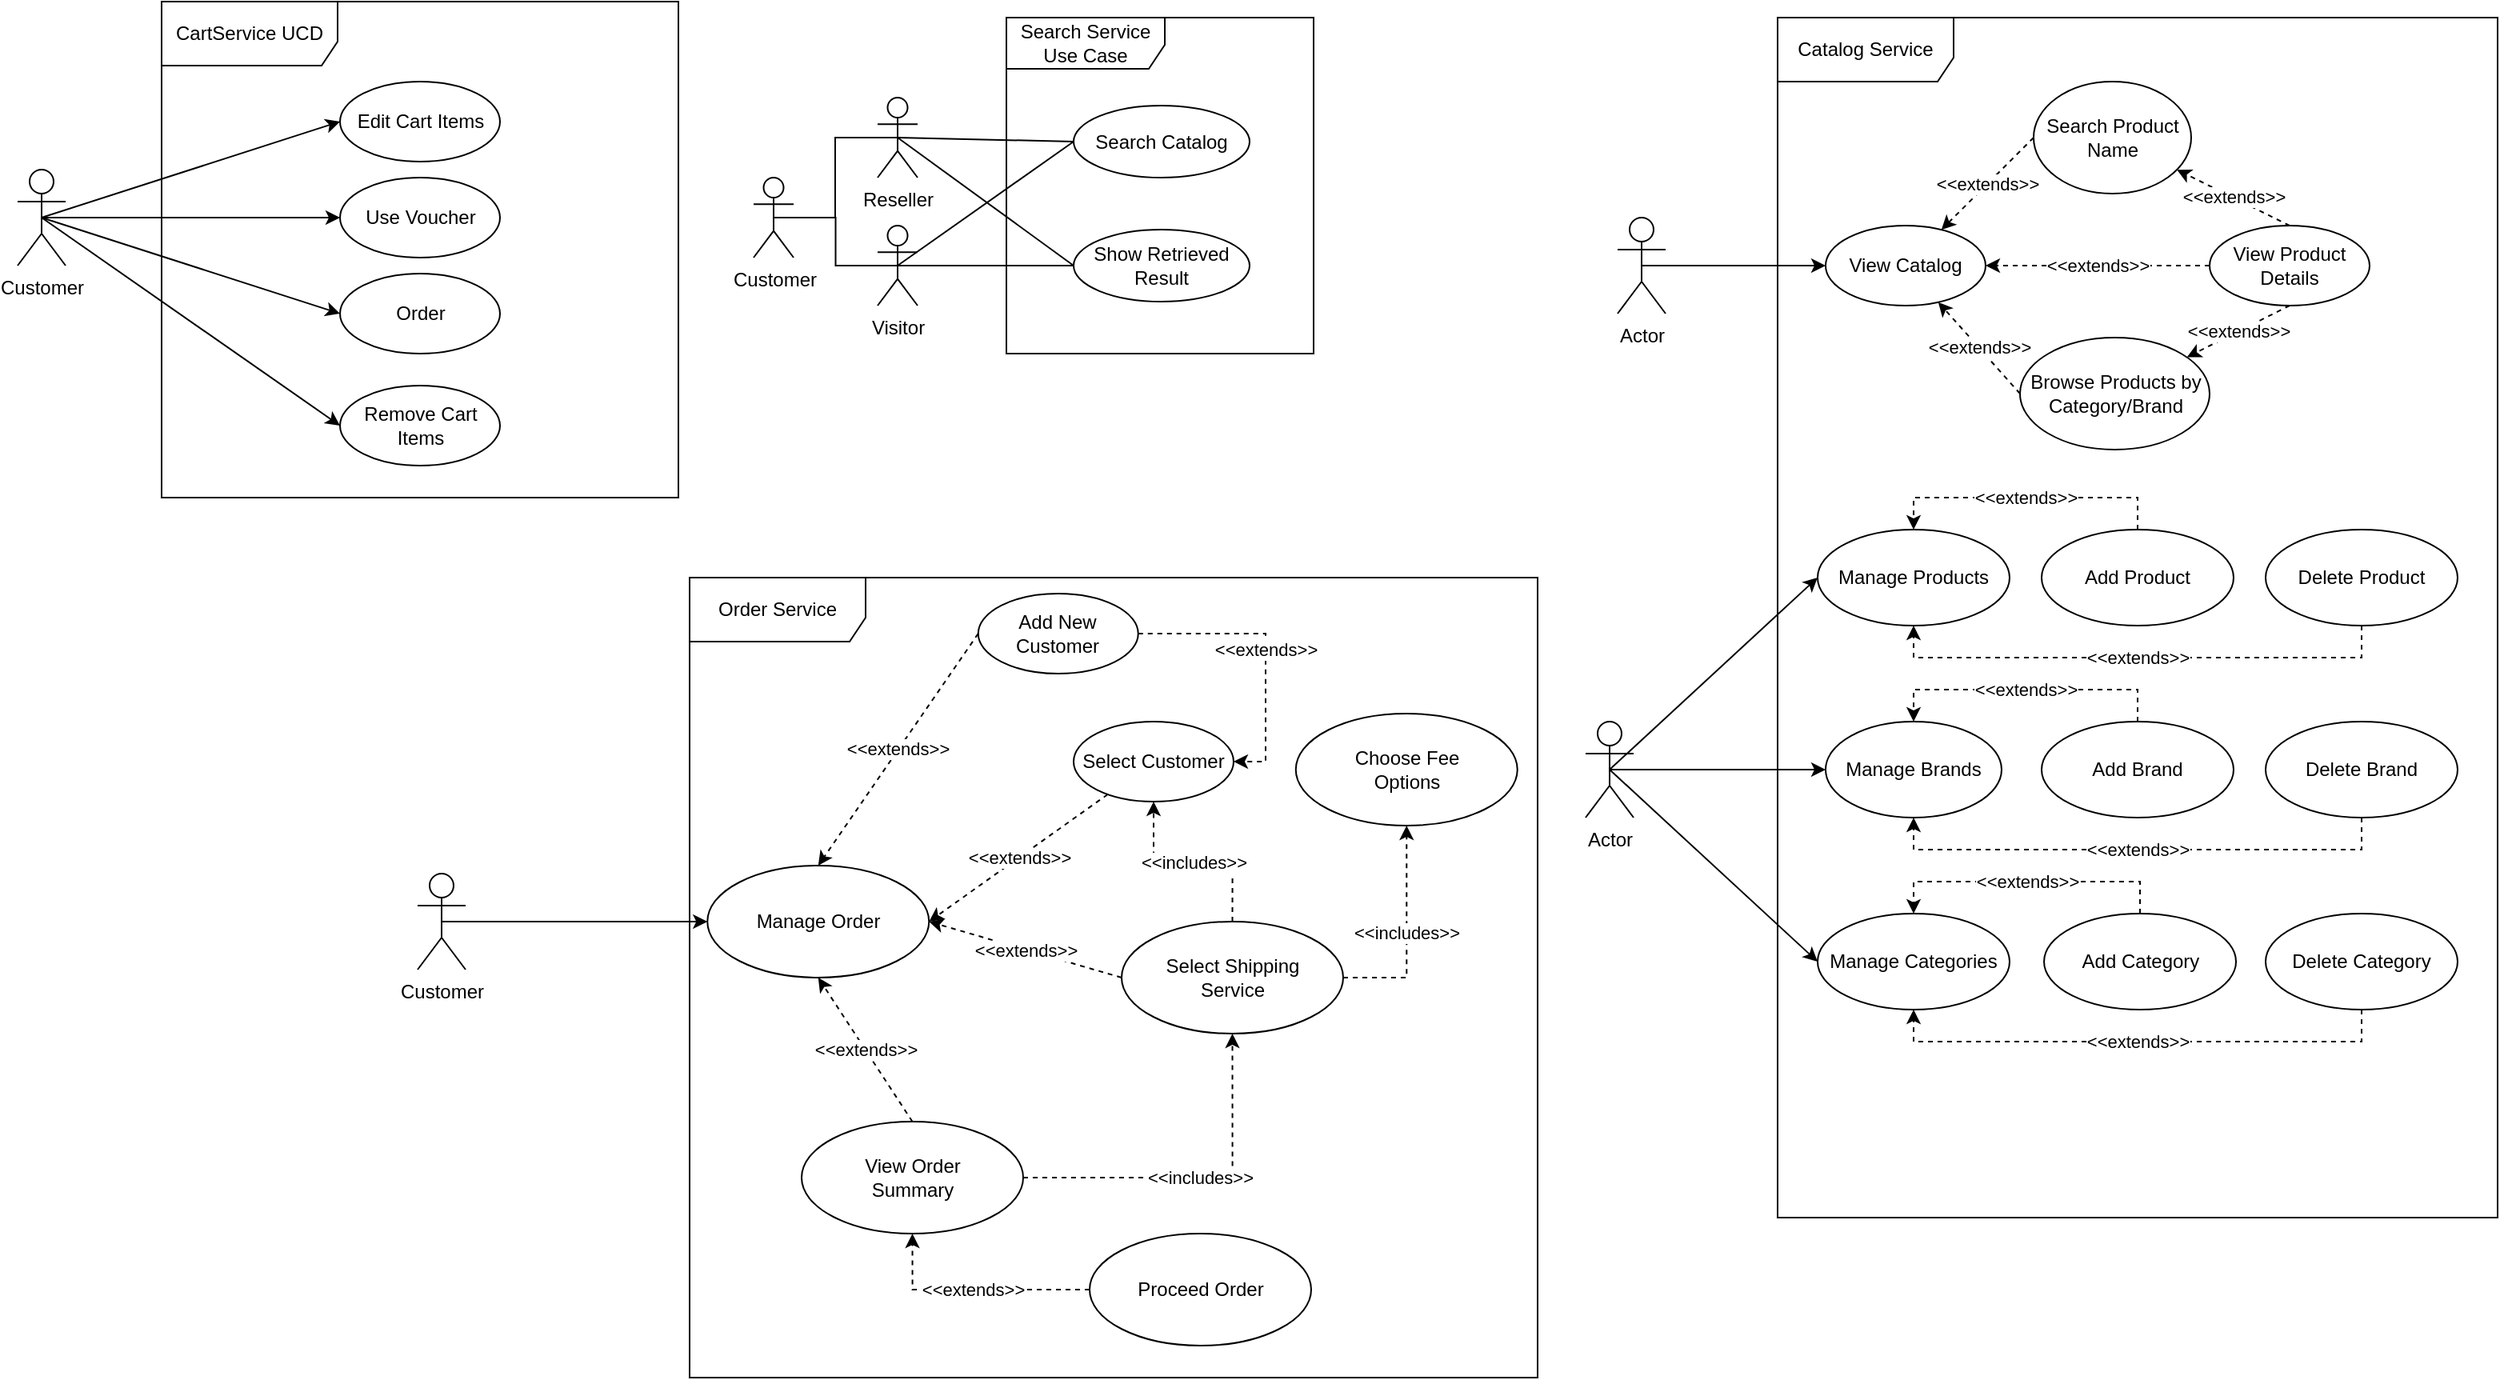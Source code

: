 <mxfile version="12.4.3" type="github" pages="1">
  <diagram id="EZ-Fo409MBvBVe8mJaMu" name="Page-1">
    <mxGraphModel dx="1021" dy="582" grid="1" gridSize="10" guides="1" tooltips="1" connect="1" arrows="1" fold="1" page="1" pageScale="1" pageWidth="827" pageHeight="1169" math="0" shadow="0">
      <root>
        <mxCell id="0"/>
        <mxCell id="1" parent="0"/>
        <mxCell id="HigYBwu25Xkicgy7qNuS-1" value="CartService UCD" style="shape=umlFrame;whiteSpace=wrap;html=1;width=110;height=40;" vertex="1" parent="1">
          <mxGeometry x="140" y="20" width="323" height="310" as="geometry"/>
        </mxCell>
        <mxCell id="HigYBwu25Xkicgy7qNuS-57" style="edgeStyle=none;rounded=0;orthogonalLoop=1;jettySize=auto;html=1;exitX=0.5;exitY=0.5;exitDx=0;exitDy=0;exitPerimeter=0;entryX=0;entryY=0.5;entryDx=0;entryDy=0;" edge="1" parent="1" source="HigYBwu25Xkicgy7qNuS-2" target="HigYBwu25Xkicgy7qNuS-10">
          <mxGeometry relative="1" as="geometry"/>
        </mxCell>
        <mxCell id="HigYBwu25Xkicgy7qNuS-58" style="edgeStyle=none;rounded=0;orthogonalLoop=1;jettySize=auto;html=1;exitX=0.5;exitY=0.5;exitDx=0;exitDy=0;exitPerimeter=0;" edge="1" parent="1" source="HigYBwu25Xkicgy7qNuS-2" target="HigYBwu25Xkicgy7qNuS-9">
          <mxGeometry relative="1" as="geometry"/>
        </mxCell>
        <mxCell id="HigYBwu25Xkicgy7qNuS-59" style="edgeStyle=none;rounded=0;orthogonalLoop=1;jettySize=auto;html=1;exitX=0.5;exitY=0.5;exitDx=0;exitDy=0;exitPerimeter=0;entryX=0;entryY=0.5;entryDx=0;entryDy=0;" edge="1" parent="1" source="HigYBwu25Xkicgy7qNuS-2" target="HigYBwu25Xkicgy7qNuS-11">
          <mxGeometry relative="1" as="geometry"/>
        </mxCell>
        <mxCell id="HigYBwu25Xkicgy7qNuS-60" style="edgeStyle=none;rounded=0;orthogonalLoop=1;jettySize=auto;html=1;exitX=0.5;exitY=0.5;exitDx=0;exitDy=0;exitPerimeter=0;entryX=0;entryY=0.5;entryDx=0;entryDy=0;" edge="1" parent="1" source="HigYBwu25Xkicgy7qNuS-2" target="HigYBwu25Xkicgy7qNuS-8">
          <mxGeometry relative="1" as="geometry"/>
        </mxCell>
        <mxCell id="HigYBwu25Xkicgy7qNuS-2" value="Customer" style="shape=umlActor;verticalLabelPosition=bottom;labelBackgroundColor=#ffffff;verticalAlign=top;html=1;" vertex="1" parent="1">
          <mxGeometry x="50" y="125" width="30" height="60" as="geometry"/>
        </mxCell>
        <mxCell id="HigYBwu25Xkicgy7qNuS-8" value="Remove Cart Items" style="ellipse;whiteSpace=wrap;html=1;" vertex="1" parent="1">
          <mxGeometry x="251.5" y="260" width="100" height="50" as="geometry"/>
        </mxCell>
        <mxCell id="HigYBwu25Xkicgy7qNuS-9" value="Use Voucher" style="ellipse;whiteSpace=wrap;html=1;" vertex="1" parent="1">
          <mxGeometry x="251.5" y="130" width="100" height="50" as="geometry"/>
        </mxCell>
        <mxCell id="HigYBwu25Xkicgy7qNuS-10" value="Edit Cart Items" style="ellipse;whiteSpace=wrap;html=1;" vertex="1" parent="1">
          <mxGeometry x="251.5" y="70" width="100" height="50" as="geometry"/>
        </mxCell>
        <mxCell id="HigYBwu25Xkicgy7qNuS-11" value="Order" style="ellipse;whiteSpace=wrap;html=1;" vertex="1" parent="1">
          <mxGeometry x="251.5" y="190" width="100" height="50" as="geometry"/>
        </mxCell>
        <mxCell id="HigYBwu25Xkicgy7qNuS-17" value="Catalog Service" style="shape=umlFrame;whiteSpace=wrap;html=1;width=110;height=40;" vertex="1" parent="1">
          <mxGeometry x="1150" y="30" width="450" height="750" as="geometry"/>
        </mxCell>
        <mxCell id="HigYBwu25Xkicgy7qNuS-32" value="&amp;lt;&amp;lt;extends&amp;gt;&amp;gt;" style="edgeStyle=none;rounded=0;orthogonalLoop=1;jettySize=auto;html=1;dashed=1;exitX=0.5;exitY=0;exitDx=0;exitDy=0;" edge="1" parent="1" source="HigYBwu25Xkicgy7qNuS-19" target="HigYBwu25Xkicgy7qNuS-18">
          <mxGeometry relative="1" as="geometry"/>
        </mxCell>
        <mxCell id="HigYBwu25Xkicgy7qNuS-18" value="Search Product Name" style="ellipse;whiteSpace=wrap;html=1;" vertex="1" parent="1">
          <mxGeometry x="1310" y="70" width="98.5" height="70" as="geometry"/>
        </mxCell>
        <mxCell id="HigYBwu25Xkicgy7qNuS-19" value="View Product Details" style="ellipse;whiteSpace=wrap;html=1;" vertex="1" parent="1">
          <mxGeometry x="1420" y="160" width="100" height="50" as="geometry"/>
        </mxCell>
        <mxCell id="HigYBwu25Xkicgy7qNuS-29" value="&amp;lt;&amp;lt;extends&amp;gt;&amp;gt;" style="edgeStyle=none;rounded=0;orthogonalLoop=1;jettySize=auto;html=1;dashed=1;exitX=0;exitY=0.5;exitDx=0;exitDy=0;" edge="1" parent="1" source="HigYBwu25Xkicgy7qNuS-18" target="HigYBwu25Xkicgy7qNuS-20">
          <mxGeometry relative="1" as="geometry"/>
        </mxCell>
        <mxCell id="HigYBwu25Xkicgy7qNuS-30" value="&amp;lt;&amp;lt;extends&amp;gt;&amp;gt;" style="edgeStyle=none;rounded=0;orthogonalLoop=1;jettySize=auto;html=1;dashed=1;exitX=0;exitY=0.5;exitDx=0;exitDy=0;" edge="1" parent="1" source="HigYBwu25Xkicgy7qNuS-21" target="HigYBwu25Xkicgy7qNuS-20">
          <mxGeometry relative="1" as="geometry"/>
        </mxCell>
        <mxCell id="HigYBwu25Xkicgy7qNuS-61" value="&amp;lt;&amp;lt;extends&amp;gt;&amp;gt;" style="edgeStyle=none;rounded=0;orthogonalLoop=1;jettySize=auto;html=1;dashed=1;exitX=0;exitY=0.5;exitDx=0;exitDy=0;" edge="1" parent="1" source="HigYBwu25Xkicgy7qNuS-19" target="HigYBwu25Xkicgy7qNuS-20">
          <mxGeometry relative="1" as="geometry"/>
        </mxCell>
        <mxCell id="HigYBwu25Xkicgy7qNuS-20" value="View Catalog" style="ellipse;whiteSpace=wrap;html=1;" vertex="1" parent="1">
          <mxGeometry x="1180" y="160" width="100" height="50" as="geometry"/>
        </mxCell>
        <mxCell id="HigYBwu25Xkicgy7qNuS-33" value="&amp;lt;&amp;lt;extends&amp;gt;&amp;gt;" style="edgeStyle=none;rounded=0;orthogonalLoop=1;jettySize=auto;html=1;dashed=1;exitX=0.5;exitY=1;exitDx=0;exitDy=0;" edge="1" parent="1" source="HigYBwu25Xkicgy7qNuS-19" target="HigYBwu25Xkicgy7qNuS-21">
          <mxGeometry relative="1" as="geometry"/>
        </mxCell>
        <mxCell id="HigYBwu25Xkicgy7qNuS-21" value="Browse Products by Category/Brand" style="ellipse;whiteSpace=wrap;html=1;" vertex="1" parent="1">
          <mxGeometry x="1301.5" y="230" width="118.5" height="70" as="geometry"/>
        </mxCell>
        <mxCell id="HigYBwu25Xkicgy7qNuS-27" style="edgeStyle=none;rounded=0;orthogonalLoop=1;jettySize=auto;html=1;exitX=0.5;exitY=0.5;exitDx=0;exitDy=0;exitPerimeter=0;entryX=0;entryY=0.5;entryDx=0;entryDy=0;" edge="1" parent="1" source="HigYBwu25Xkicgy7qNuS-22" target="HigYBwu25Xkicgy7qNuS-20">
          <mxGeometry relative="1" as="geometry"/>
        </mxCell>
        <mxCell id="HigYBwu25Xkicgy7qNuS-22" value="Actor" style="shape=umlActor;verticalLabelPosition=bottom;labelBackgroundColor=#ffffff;verticalAlign=top;html=1;" vertex="1" parent="1">
          <mxGeometry x="1050" y="155" width="30" height="60" as="geometry"/>
        </mxCell>
        <mxCell id="HigYBwu25Xkicgy7qNuS-53" value="&amp;lt;&amp;lt;extends&amp;gt;&amp;gt;" style="edgeStyle=orthogonalEdgeStyle;rounded=0;orthogonalLoop=1;jettySize=auto;html=1;entryX=0.5;entryY=0;entryDx=0;entryDy=0;dashed=1;exitX=0.5;exitY=0;exitDx=0;exitDy=0;" edge="1" parent="1" source="HigYBwu25Xkicgy7qNuS-42" target="HigYBwu25Xkicgy7qNuS-35">
          <mxGeometry relative="1" as="geometry"/>
        </mxCell>
        <mxCell id="HigYBwu25Xkicgy7qNuS-54" value="&amp;lt;&amp;lt;extends&amp;gt;&amp;gt;" style="edgeStyle=orthogonalEdgeStyle;rounded=0;orthogonalLoop=1;jettySize=auto;html=1;dashed=1;exitX=0.5;exitY=1;exitDx=0;exitDy=0;" edge="1" parent="1" source="HigYBwu25Xkicgy7qNuS-43" target="HigYBwu25Xkicgy7qNuS-35">
          <mxGeometry relative="1" as="geometry">
            <Array as="points">
              <mxPoint x="1515" y="670"/>
              <mxPoint x="1235" y="670"/>
            </Array>
          </mxGeometry>
        </mxCell>
        <mxCell id="HigYBwu25Xkicgy7qNuS-35" value="Manage Categories" style="ellipse;whiteSpace=wrap;html=1;" vertex="1" parent="1">
          <mxGeometry x="1175" y="590" width="120" height="60" as="geometry"/>
        </mxCell>
        <mxCell id="HigYBwu25Xkicgy7qNuS-50" value="&amp;lt;&amp;lt;extends&amp;gt;&amp;gt;" style="edgeStyle=orthogonalEdgeStyle;rounded=0;orthogonalLoop=1;jettySize=auto;html=1;entryX=0.5;entryY=0;entryDx=0;entryDy=0;dashed=1;exitX=0.5;exitY=0;exitDx=0;exitDy=0;" edge="1" parent="1" source="HigYBwu25Xkicgy7qNuS-40" target="HigYBwu25Xkicgy7qNuS-36">
          <mxGeometry relative="1" as="geometry"/>
        </mxCell>
        <mxCell id="HigYBwu25Xkicgy7qNuS-52" value="&amp;lt;&amp;lt;extends&amp;gt;&amp;gt;" style="edgeStyle=orthogonalEdgeStyle;rounded=0;orthogonalLoop=1;jettySize=auto;html=1;entryX=0.5;entryY=1;entryDx=0;entryDy=0;dashed=1;exitX=0.5;exitY=1;exitDx=0;exitDy=0;" edge="1" parent="1" source="HigYBwu25Xkicgy7qNuS-41" target="HigYBwu25Xkicgy7qNuS-36">
          <mxGeometry relative="1" as="geometry"/>
        </mxCell>
        <mxCell id="HigYBwu25Xkicgy7qNuS-36" value="Manage Brands" style="ellipse;whiteSpace=wrap;html=1;" vertex="1" parent="1">
          <mxGeometry x="1180" y="470" width="110" height="60" as="geometry"/>
        </mxCell>
        <mxCell id="HigYBwu25Xkicgy7qNuS-46" value="&amp;lt;&amp;lt;extends&amp;gt;&amp;gt;" style="edgeStyle=orthogonalEdgeStyle;rounded=0;orthogonalLoop=1;jettySize=auto;html=1;exitX=0.5;exitY=0;exitDx=0;exitDy=0;entryX=0.5;entryY=0;entryDx=0;entryDy=0;dashed=1;" edge="1" parent="1" source="HigYBwu25Xkicgy7qNuS-38" target="HigYBwu25Xkicgy7qNuS-37">
          <mxGeometry relative="1" as="geometry"/>
        </mxCell>
        <mxCell id="HigYBwu25Xkicgy7qNuS-48" value="&amp;lt;&amp;lt;extends&amp;gt;&amp;gt;" style="edgeStyle=orthogonalEdgeStyle;rounded=0;orthogonalLoop=1;jettySize=auto;html=1;entryX=0.5;entryY=1;entryDx=0;entryDy=0;dashed=1;exitX=0.5;exitY=1;exitDx=0;exitDy=0;" edge="1" parent="1" source="HigYBwu25Xkicgy7qNuS-39" target="HigYBwu25Xkicgy7qNuS-37">
          <mxGeometry relative="1" as="geometry">
            <Array as="points">
              <mxPoint x="1515" y="430"/>
              <mxPoint x="1235" y="430"/>
            </Array>
          </mxGeometry>
        </mxCell>
        <mxCell id="HigYBwu25Xkicgy7qNuS-37" value="Manage Products" style="ellipse;whiteSpace=wrap;html=1;" vertex="1" parent="1">
          <mxGeometry x="1175" y="350" width="120" height="60" as="geometry"/>
        </mxCell>
        <mxCell id="HigYBwu25Xkicgy7qNuS-38" value="Add Product" style="ellipse;whiteSpace=wrap;html=1;" vertex="1" parent="1">
          <mxGeometry x="1315" y="350" width="120" height="60" as="geometry"/>
        </mxCell>
        <mxCell id="HigYBwu25Xkicgy7qNuS-39" value="Delete Product" style="ellipse;whiteSpace=wrap;html=1;" vertex="1" parent="1">
          <mxGeometry x="1455" y="350" width="120" height="60" as="geometry"/>
        </mxCell>
        <mxCell id="HigYBwu25Xkicgy7qNuS-40" value="Add Brand" style="ellipse;whiteSpace=wrap;html=1;" vertex="1" parent="1">
          <mxGeometry x="1315" y="470" width="120" height="60" as="geometry"/>
        </mxCell>
        <mxCell id="HigYBwu25Xkicgy7qNuS-41" value="Delete Brand" style="ellipse;whiteSpace=wrap;html=1;" vertex="1" parent="1">
          <mxGeometry x="1455" y="470" width="120" height="60" as="geometry"/>
        </mxCell>
        <mxCell id="HigYBwu25Xkicgy7qNuS-42" value="Add Category" style="ellipse;whiteSpace=wrap;html=1;" vertex="1" parent="1">
          <mxGeometry x="1316.52" y="590" width="120" height="60" as="geometry"/>
        </mxCell>
        <mxCell id="HigYBwu25Xkicgy7qNuS-43" value="Delete Category" style="ellipse;whiteSpace=wrap;html=1;" vertex="1" parent="1">
          <mxGeometry x="1455" y="590" width="120" height="60" as="geometry"/>
        </mxCell>
        <mxCell id="HigYBwu25Xkicgy7qNuS-45" style="edgeStyle=none;rounded=0;orthogonalLoop=1;jettySize=auto;html=1;exitX=0.5;exitY=0.5;exitDx=0;exitDy=0;exitPerimeter=0;entryX=0;entryY=0.5;entryDx=0;entryDy=0;" edge="1" parent="1" source="HigYBwu25Xkicgy7qNuS-44" target="HigYBwu25Xkicgy7qNuS-37">
          <mxGeometry relative="1" as="geometry"/>
        </mxCell>
        <mxCell id="HigYBwu25Xkicgy7qNuS-55" style="edgeStyle=orthogonalEdgeStyle;rounded=0;orthogonalLoop=1;jettySize=auto;html=1;exitX=0.5;exitY=0.5;exitDx=0;exitDy=0;exitPerimeter=0;" edge="1" parent="1" source="HigYBwu25Xkicgy7qNuS-44" target="HigYBwu25Xkicgy7qNuS-36">
          <mxGeometry relative="1" as="geometry"/>
        </mxCell>
        <mxCell id="HigYBwu25Xkicgy7qNuS-56" style="rounded=0;orthogonalLoop=1;jettySize=auto;html=1;exitX=0.5;exitY=0.5;exitDx=0;exitDy=0;exitPerimeter=0;entryX=0;entryY=0.5;entryDx=0;entryDy=0;" edge="1" parent="1" source="HigYBwu25Xkicgy7qNuS-44" target="HigYBwu25Xkicgy7qNuS-35">
          <mxGeometry relative="1" as="geometry"/>
        </mxCell>
        <mxCell id="HigYBwu25Xkicgy7qNuS-44" value="Actor" style="shape=umlActor;verticalLabelPosition=bottom;labelBackgroundColor=#ffffff;verticalAlign=top;html=1;" vertex="1" parent="1">
          <mxGeometry x="1030" y="470" width="30" height="60" as="geometry"/>
        </mxCell>
        <mxCell id="HigYBwu25Xkicgy7qNuS-62" value="Search Service Use Case" style="shape=umlFrame;whiteSpace=wrap;html=1;strokeColor=#000000;fillColor=none;width=99;height=32;" vertex="1" parent="1">
          <mxGeometry x="668" y="30" width="192" height="210" as="geometry"/>
        </mxCell>
        <mxCell id="HigYBwu25Xkicgy7qNuS-63" style="edgeStyle=orthogonalEdgeStyle;rounded=0;orthogonalLoop=1;jettySize=auto;html=1;exitX=0.5;exitY=0.5;exitDx=0;exitDy=0;exitPerimeter=0;entryX=0.5;entryY=0.5;entryDx=0;entryDy=0;entryPerimeter=0;endArrow=none;endFill=0;" edge="1" parent="1" source="HigYBwu25Xkicgy7qNuS-65" target="HigYBwu25Xkicgy7qNuS-68">
          <mxGeometry relative="1" as="geometry">
            <Array as="points">
              <mxPoint x="561" y="155"/>
              <mxPoint x="561" y="105"/>
            </Array>
          </mxGeometry>
        </mxCell>
        <mxCell id="HigYBwu25Xkicgy7qNuS-64" style="edgeStyle=orthogonalEdgeStyle;rounded=0;orthogonalLoop=1;jettySize=auto;html=1;exitX=0.5;exitY=0.5;exitDx=0;exitDy=0;exitPerimeter=0;entryX=0.5;entryY=0.5;entryDx=0;entryDy=0;entryPerimeter=0;endArrow=none;endFill=0;" edge="1" parent="1" source="HigYBwu25Xkicgy7qNuS-65" target="HigYBwu25Xkicgy7qNuS-71">
          <mxGeometry relative="1" as="geometry"/>
        </mxCell>
        <mxCell id="HigYBwu25Xkicgy7qNuS-65" value="Customer" style="shape=umlActor;verticalLabelPosition=bottom;labelBackgroundColor=#ffffff;verticalAlign=top;html=1;strokeColor=#000000;" vertex="1" parent="1">
          <mxGeometry x="510" y="130" width="25" height="50" as="geometry"/>
        </mxCell>
        <mxCell id="HigYBwu25Xkicgy7qNuS-66" style="rounded=0;orthogonalLoop=1;jettySize=auto;html=1;exitX=0.5;exitY=0.5;exitDx=0;exitDy=0;exitPerimeter=0;endArrow=none;endFill=0;entryX=0;entryY=0.5;entryDx=0;entryDy=0;" edge="1" parent="1" source="HigYBwu25Xkicgy7qNuS-68" target="HigYBwu25Xkicgy7qNuS-72">
          <mxGeometry relative="1" as="geometry">
            <mxPoint x="675" y="62" as="targetPoint"/>
          </mxGeometry>
        </mxCell>
        <mxCell id="HigYBwu25Xkicgy7qNuS-67" style="edgeStyle=none;rounded=0;orthogonalLoop=1;jettySize=auto;html=1;exitX=0.5;exitY=0.5;exitDx=0;exitDy=0;exitPerimeter=0;entryX=0;entryY=0.5;entryDx=0;entryDy=0;endArrow=none;endFill=0;" edge="1" parent="1" source="HigYBwu25Xkicgy7qNuS-68" target="HigYBwu25Xkicgy7qNuS-75">
          <mxGeometry relative="1" as="geometry"/>
        </mxCell>
        <mxCell id="HigYBwu25Xkicgy7qNuS-68" value="Reseller" style="shape=umlActor;verticalLabelPosition=bottom;labelBackgroundColor=#ffffff;verticalAlign=top;html=1;strokeColor=#000000;" vertex="1" parent="1">
          <mxGeometry x="587.5" y="80" width="25" height="50" as="geometry"/>
        </mxCell>
        <mxCell id="HigYBwu25Xkicgy7qNuS-69" style="edgeStyle=none;rounded=0;orthogonalLoop=1;jettySize=auto;html=1;exitX=0.5;exitY=0.5;exitDx=0;exitDy=0;exitPerimeter=0;entryX=0;entryY=0.5;entryDx=0;entryDy=0;endArrow=none;endFill=0;" edge="1" parent="1" source="HigYBwu25Xkicgy7qNuS-71" target="HigYBwu25Xkicgy7qNuS-72">
          <mxGeometry relative="1" as="geometry"/>
        </mxCell>
        <mxCell id="HigYBwu25Xkicgy7qNuS-70" style="edgeStyle=none;rounded=0;orthogonalLoop=1;jettySize=auto;html=1;exitX=0.5;exitY=0.5;exitDx=0;exitDy=0;exitPerimeter=0;entryX=0;entryY=0.5;entryDx=0;entryDy=0;endArrow=none;endFill=0;" edge="1" parent="1" source="HigYBwu25Xkicgy7qNuS-71" target="HigYBwu25Xkicgy7qNuS-75">
          <mxGeometry relative="1" as="geometry"/>
        </mxCell>
        <mxCell id="HigYBwu25Xkicgy7qNuS-71" value="Visitor" style="shape=umlActor;verticalLabelPosition=bottom;labelBackgroundColor=#ffffff;verticalAlign=top;html=1;strokeColor=#000000;" vertex="1" parent="1">
          <mxGeometry x="587.5" y="160" width="25" height="50" as="geometry"/>
        </mxCell>
        <mxCell id="HigYBwu25Xkicgy7qNuS-72" value="Search Catalog" style="ellipse;whiteSpace=wrap;html=1;strokeColor=#000000;" vertex="1" parent="1">
          <mxGeometry x="710" y="85" width="110" height="45" as="geometry"/>
        </mxCell>
        <mxCell id="HigYBwu25Xkicgy7qNuS-75" value="Show Retrieved Result" style="ellipse;whiteSpace=wrap;html=1;strokeColor=#000000;" vertex="1" parent="1">
          <mxGeometry x="710" y="162.5" width="110" height="45" as="geometry"/>
        </mxCell>
        <mxCell id="HigYBwu25Xkicgy7qNuS-80" value="Order Service" style="shape=umlFrame;whiteSpace=wrap;html=1;width=110;height=40;" vertex="1" parent="1">
          <mxGeometry x="470" y="380" width="530" height="500" as="geometry"/>
        </mxCell>
        <mxCell id="HigYBwu25Xkicgy7qNuS-81" value="&amp;lt;&amp;lt;extends&amp;gt;&amp;gt;" style="edgeStyle=none;rounded=0;orthogonalLoop=1;jettySize=auto;html=1;exitX=0;exitY=0.5;exitDx=0;exitDy=0;entryX=0.5;entryY=0;entryDx=0;entryDy=0;dashed=1;" edge="1" parent="1" source="HigYBwu25Xkicgy7qNuS-88" target="HigYBwu25Xkicgy7qNuS-108">
          <mxGeometry relative="1" as="geometry">
            <mxPoint x="648.88" y="595" as="targetPoint"/>
          </mxGeometry>
        </mxCell>
        <mxCell id="HigYBwu25Xkicgy7qNuS-82" value="&amp;lt;&amp;lt;extends&amp;gt;&amp;gt;" style="edgeStyle=none;rounded=0;orthogonalLoop=1;jettySize=auto;html=1;dashed=1;entryX=1;entryY=0.5;entryDx=0;entryDy=0;" edge="1" parent="1" source="HigYBwu25Xkicgy7qNuS-87" target="HigYBwu25Xkicgy7qNuS-108">
          <mxGeometry relative="1" as="geometry">
            <mxPoint x="648.88" y="595" as="targetPoint"/>
          </mxGeometry>
        </mxCell>
        <mxCell id="HigYBwu25Xkicgy7qNuS-83" value="&amp;lt;&amp;lt;extends&amp;gt;&amp;gt;" style="edgeStyle=none;rounded=0;orthogonalLoop=1;jettySize=auto;html=1;exitX=0;exitY=0.5;exitDx=0;exitDy=0;entryX=1;entryY=0.5;entryDx=0;entryDy=0;dashed=1;" edge="1" parent="1" source="HigYBwu25Xkicgy7qNuS-89" target="HigYBwu25Xkicgy7qNuS-108">
          <mxGeometry relative="1" as="geometry">
            <mxPoint x="648.88" y="595" as="targetPoint"/>
          </mxGeometry>
        </mxCell>
        <mxCell id="HigYBwu25Xkicgy7qNuS-91" value="&lt;div&gt;&amp;lt;&amp;lt;extends&amp;gt;&amp;gt;&lt;/div&gt;" style="edgeStyle=none;rounded=0;orthogonalLoop=1;jettySize=auto;html=1;entryX=0.5;entryY=1;entryDx=0;entryDy=0;dashed=1;exitX=0.5;exitY=0;exitDx=0;exitDy=0;" edge="1" parent="1" source="HigYBwu25Xkicgy7qNuS-90" target="HigYBwu25Xkicgy7qNuS-108">
          <mxGeometry relative="1" as="geometry">
            <mxPoint x="648.88" y="595" as="targetPoint"/>
          </mxGeometry>
        </mxCell>
        <mxCell id="HigYBwu25Xkicgy7qNuS-85" value="Customer" style="shape=umlActor;verticalLabelPosition=bottom;labelBackgroundColor=#ffffff;verticalAlign=top;html=1;" vertex="1" parent="1">
          <mxGeometry x="300" y="565" width="30" height="60" as="geometry"/>
        </mxCell>
        <mxCell id="HigYBwu25Xkicgy7qNuS-104" value="&amp;lt;&amp;lt;extends&amp;gt;&amp;gt;" style="edgeStyle=orthogonalEdgeStyle;rounded=0;orthogonalLoop=1;jettySize=auto;html=1;exitX=1;exitY=0.5;exitDx=0;exitDy=0;entryX=1;entryY=0.5;entryDx=0;entryDy=0;dashed=1;" edge="1" parent="1" source="HigYBwu25Xkicgy7qNuS-88" target="HigYBwu25Xkicgy7qNuS-87">
          <mxGeometry relative="1" as="geometry"/>
        </mxCell>
        <mxCell id="HigYBwu25Xkicgy7qNuS-87" value="Select Customer" style="ellipse;whiteSpace=wrap;html=1;" vertex="1" parent="1">
          <mxGeometry x="710" y="470" width="100" height="50" as="geometry"/>
        </mxCell>
        <mxCell id="HigYBwu25Xkicgy7qNuS-88" value="Add New Customer" style="ellipse;whiteSpace=wrap;html=1;" vertex="1" parent="1">
          <mxGeometry x="650.38" y="390" width="100" height="50" as="geometry"/>
        </mxCell>
        <mxCell id="HigYBwu25Xkicgy7qNuS-101" value="&amp;lt;&amp;lt;includes&amp;gt;&amp;gt;" style="edgeStyle=orthogonalEdgeStyle;rounded=0;orthogonalLoop=1;jettySize=auto;html=1;exitX=0.5;exitY=0;exitDx=0;exitDy=0;entryX=0.5;entryY=1;entryDx=0;entryDy=0;dashed=1;" edge="1" parent="1" source="HigYBwu25Xkicgy7qNuS-89" target="HigYBwu25Xkicgy7qNuS-87">
          <mxGeometry relative="1" as="geometry"/>
        </mxCell>
        <mxCell id="HigYBwu25Xkicgy7qNuS-106" value="&amp;lt;&amp;lt;includes&amp;gt;&amp;gt;" style="edgeStyle=orthogonalEdgeStyle;rounded=0;orthogonalLoop=1;jettySize=auto;html=1;dashed=1;exitX=1;exitY=0.5;exitDx=0;exitDy=0;" edge="1" parent="1" source="HigYBwu25Xkicgy7qNuS-89" target="HigYBwu25Xkicgy7qNuS-105">
          <mxGeometry relative="1" as="geometry"/>
        </mxCell>
        <mxCell id="HigYBwu25Xkicgy7qNuS-89" value="&lt;div&gt;Select Shipping&lt;/div&gt;&lt;div&gt; Service&lt;/div&gt;" style="ellipse;whiteSpace=wrap;html=1;" vertex="1" parent="1">
          <mxGeometry x="740" y="595" width="138.5" height="70" as="geometry"/>
        </mxCell>
        <mxCell id="HigYBwu25Xkicgy7qNuS-105" value="&lt;div&gt;Choose Fee&lt;/div&gt;&lt;div&gt; Options&lt;/div&gt;" style="ellipse;whiteSpace=wrap;html=1;" vertex="1" parent="1">
          <mxGeometry x="848.88" y="465" width="138.5" height="70" as="geometry"/>
        </mxCell>
        <mxCell id="HigYBwu25Xkicgy7qNuS-100" value="&amp;lt;&amp;lt;includes&amp;gt;&amp;gt;" style="edgeStyle=orthogonalEdgeStyle;rounded=0;orthogonalLoop=1;jettySize=auto;html=1;entryX=0.5;entryY=1;entryDx=0;entryDy=0;dashed=1;" edge="1" parent="1" source="HigYBwu25Xkicgy7qNuS-90" target="HigYBwu25Xkicgy7qNuS-89">
          <mxGeometry relative="1" as="geometry"/>
        </mxCell>
        <mxCell id="HigYBwu25Xkicgy7qNuS-114" value="&amp;lt;&amp;lt;extends&amp;gt;&amp;gt;" style="edgeStyle=orthogonalEdgeStyle;rounded=0;orthogonalLoop=1;jettySize=auto;html=1;dashed=1;entryX=0.5;entryY=1;entryDx=0;entryDy=0;" edge="1" parent="1" source="HigYBwu25Xkicgy7qNuS-107" target="HigYBwu25Xkicgy7qNuS-90">
          <mxGeometry relative="1" as="geometry"/>
        </mxCell>
        <mxCell id="HigYBwu25Xkicgy7qNuS-90" value="&lt;div&gt;View Order&lt;/div&gt;&lt;div&gt;Summary&lt;br&gt;&lt;/div&gt;" style="ellipse;whiteSpace=wrap;html=1;" vertex="1" parent="1">
          <mxGeometry x="540" y="720" width="138.5" height="70" as="geometry"/>
        </mxCell>
        <mxCell id="HigYBwu25Xkicgy7qNuS-107" value="Proceed Order" style="ellipse;whiteSpace=wrap;html=1;" vertex="1" parent="1">
          <mxGeometry x="720" y="790" width="138.5" height="70" as="geometry"/>
        </mxCell>
        <mxCell id="HigYBwu25Xkicgy7qNuS-108" value="Manage Order" style="ellipse;whiteSpace=wrap;html=1;" vertex="1" parent="1">
          <mxGeometry x="481.13" y="560" width="138.5" height="70" as="geometry"/>
        </mxCell>
        <mxCell id="HigYBwu25Xkicgy7qNuS-109" style="edgeStyle=none;rounded=0;orthogonalLoop=1;jettySize=auto;html=1;exitX=0.5;exitY=0.5;exitDx=0;exitDy=0;exitPerimeter=0;entryX=0;entryY=0.5;entryDx=0;entryDy=0;" edge="1" parent="1" source="HigYBwu25Xkicgy7qNuS-85" target="HigYBwu25Xkicgy7qNuS-108">
          <mxGeometry relative="1" as="geometry">
            <mxPoint x="412.14" y="510" as="sourcePoint"/>
            <mxPoint x="710.0" y="655" as="targetPoint"/>
          </mxGeometry>
        </mxCell>
      </root>
    </mxGraphModel>
  </diagram>
</mxfile>
